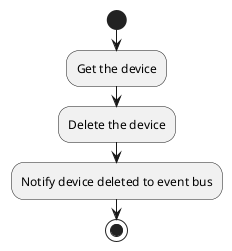 @startuml Delete device
start
:Get the device;
:Delete the device;
:Notify device deleted to event bus;
stop
@enduml
